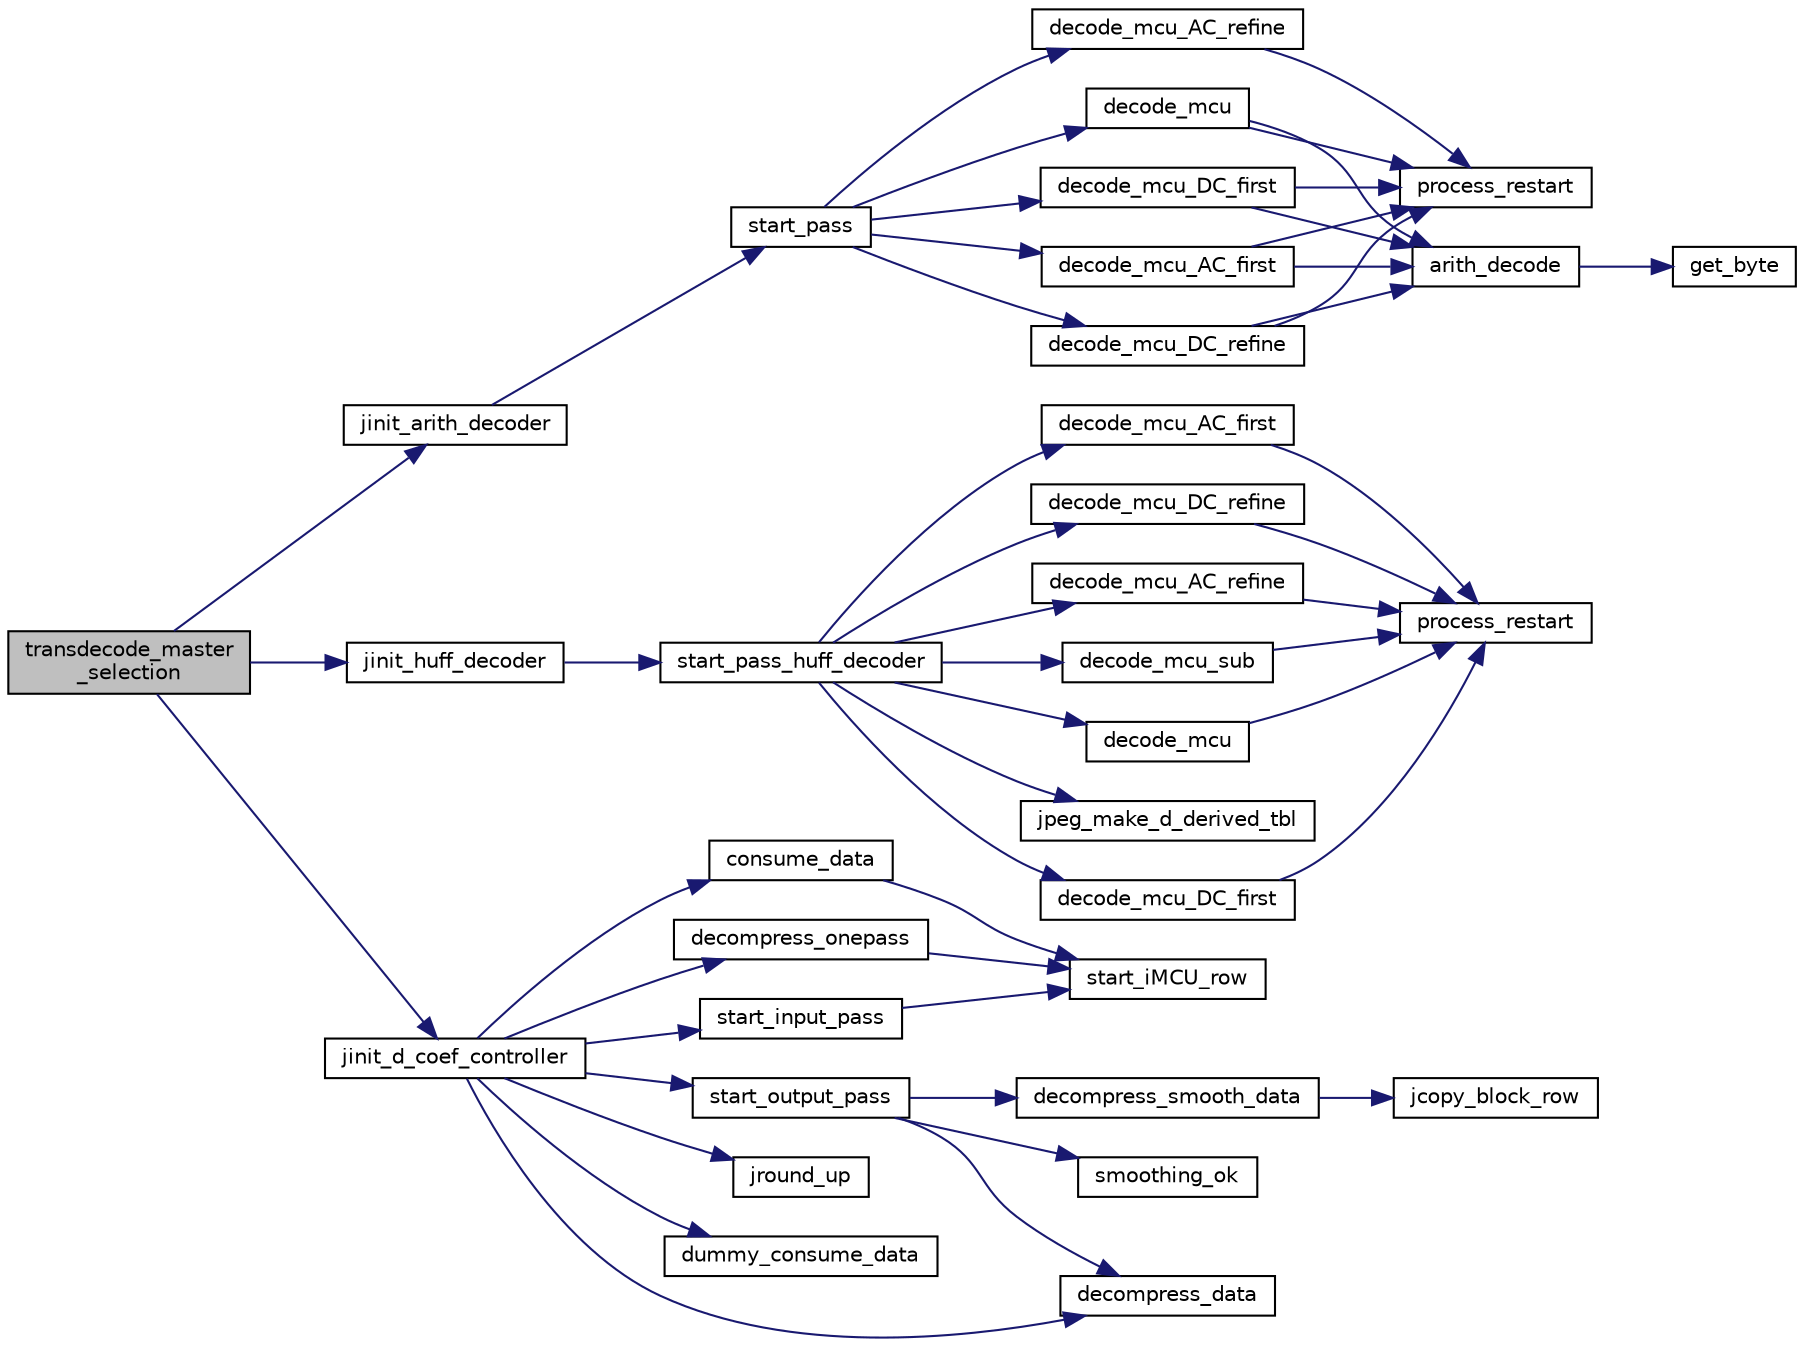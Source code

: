 digraph "transdecode_master_selection"
{
 // LATEX_PDF_SIZE
  bgcolor="transparent";
  edge [fontname="Helvetica",fontsize="10",labelfontname="Helvetica",labelfontsize="10"];
  node [fontname="Helvetica",fontsize="10",shape=record];
  rankdir="LR";
  Node2 [label="transdecode_master\l_selection",height=0.2,width=0.4,color="black", fillcolor="grey75", style="filled", fontcolor="black",tooltip=" "];
  Node2 -> Node3 [color="midnightblue",fontsize="10",style="solid"];
  Node3 [label="jinit_arith_decoder",height=0.2,width=0.4,color="black",URL="$jdarith_8c.html#aeae354035c6527ab02e2205b4259f4b0",tooltip=" "];
  Node3 -> Node4 [color="midnightblue",fontsize="10",style="solid"];
  Node4 [label="start_pass",height=0.2,width=0.4,color="black",URL="$jdarith_8c.html#a1964f006adb8fb80f57e455f6452aec1",tooltip=" "];
  Node4 -> Node5 [color="midnightblue",fontsize="10",style="solid"];
  Node5 [label="decode_mcu_DC_first",height=0.2,width=0.4,color="black",URL="$jdarith_8c.html#adf4576c6a11f20f0e6c35f75360b7bd8",tooltip=" "];
  Node5 -> Node6 [color="midnightblue",fontsize="10",style="solid"];
  Node6 [label="process_restart",height=0.2,width=0.4,color="black",URL="$jdarith_8c.html#a9f594784e210606fb76f5da9952b0be4",tooltip=" "];
  Node5 -> Node7 [color="midnightblue",fontsize="10",style="solid"];
  Node7 [label="arith_decode",height=0.2,width=0.4,color="black",URL="$jdarith_8c.html#a07d3cc6d07adca6c6cc8acb3edf4b9fa",tooltip=" "];
  Node7 -> Node8 [color="midnightblue",fontsize="10",style="solid"];
  Node8 [label="get_byte",height=0.2,width=0.4,color="black",URL="$jdarith_8c.html#a56d3dbdc8840df8fddfa16ebfc47e070",tooltip=" "];
  Node4 -> Node9 [color="midnightblue",fontsize="10",style="solid"];
  Node9 [label="decode_mcu_AC_first",height=0.2,width=0.4,color="black",URL="$jdarith_8c.html#ad4da1be30d70095d4620fe1d03776c66",tooltip=" "];
  Node9 -> Node6 [color="midnightblue",fontsize="10",style="solid"];
  Node9 -> Node7 [color="midnightblue",fontsize="10",style="solid"];
  Node4 -> Node10 [color="midnightblue",fontsize="10",style="solid"];
  Node10 [label="decode_mcu_DC_refine",height=0.2,width=0.4,color="black",URL="$jdarith_8c.html#a30a4512e18dab38c9a67c4e11a0cd0e2",tooltip=" "];
  Node10 -> Node6 [color="midnightblue",fontsize="10",style="solid"];
  Node10 -> Node7 [color="midnightblue",fontsize="10",style="solid"];
  Node4 -> Node11 [color="midnightblue",fontsize="10",style="solid"];
  Node11 [label="decode_mcu_AC_refine",height=0.2,width=0.4,color="black",URL="$jdarith_8c.html#a59cafa3b859cdbd92dab64ccc402645f",tooltip=" "];
  Node11 -> Node6 [color="midnightblue",fontsize="10",style="solid"];
  Node4 -> Node12 [color="midnightblue",fontsize="10",style="solid"];
  Node12 [label="decode_mcu",height=0.2,width=0.4,color="black",URL="$jdarith_8c.html#a35432ad418198722f261a1f66b745595",tooltip=" "];
  Node12 -> Node6 [color="midnightblue",fontsize="10",style="solid"];
  Node12 -> Node7 [color="midnightblue",fontsize="10",style="solid"];
  Node2 -> Node13 [color="midnightblue",fontsize="10",style="solid"];
  Node13 [label="jinit_huff_decoder",height=0.2,width=0.4,color="black",URL="$jdhuff_8c.html#a499c7dbe17fbded1a5249083607a97d5",tooltip=" "];
  Node13 -> Node14 [color="midnightblue",fontsize="10",style="solid"];
  Node14 [label="start_pass_huff_decoder",height=0.2,width=0.4,color="black",URL="$jdhuff_8c.html#ac8c2367c6fcbc37bf85ae308b9205957",tooltip=" "];
  Node14 -> Node15 [color="midnightblue",fontsize="10",style="solid"];
  Node15 [label="decode_mcu_DC_first",height=0.2,width=0.4,color="black",URL="$jdhuff_8c.html#adf4576c6a11f20f0e6c35f75360b7bd8",tooltip=" "];
  Node15 -> Node16 [color="midnightblue",fontsize="10",style="solid"];
  Node16 [label="process_restart",height=0.2,width=0.4,color="black",URL="$jdhuff_8c.html#a9f594784e210606fb76f5da9952b0be4",tooltip=" "];
  Node14 -> Node17 [color="midnightblue",fontsize="10",style="solid"];
  Node17 [label="decode_mcu_AC_first",height=0.2,width=0.4,color="black",URL="$jdhuff_8c.html#ad4da1be30d70095d4620fe1d03776c66",tooltip=" "];
  Node17 -> Node16 [color="midnightblue",fontsize="10",style="solid"];
  Node14 -> Node18 [color="midnightblue",fontsize="10",style="solid"];
  Node18 [label="decode_mcu_DC_refine",height=0.2,width=0.4,color="black",URL="$jdhuff_8c.html#a30a4512e18dab38c9a67c4e11a0cd0e2",tooltip=" "];
  Node18 -> Node16 [color="midnightblue",fontsize="10",style="solid"];
  Node14 -> Node19 [color="midnightblue",fontsize="10",style="solid"];
  Node19 [label="decode_mcu_AC_refine",height=0.2,width=0.4,color="black",URL="$jdhuff_8c.html#a59cafa3b859cdbd92dab64ccc402645f",tooltip=" "];
  Node19 -> Node16 [color="midnightblue",fontsize="10",style="solid"];
  Node14 -> Node20 [color="midnightblue",fontsize="10",style="solid"];
  Node20 [label="jpeg_make_d_derived_tbl",height=0.2,width=0.4,color="black",URL="$jdhuff_8c.html#acf14a3a5408a3bc212c5f14cee4f3efb",tooltip=" "];
  Node14 -> Node21 [color="midnightblue",fontsize="10",style="solid"];
  Node21 [label="decode_mcu_sub",height=0.2,width=0.4,color="black",URL="$jdhuff_8c.html#a75bcad57b022eb0e07d9f14f9fb0a265",tooltip=" "];
  Node21 -> Node16 [color="midnightblue",fontsize="10",style="solid"];
  Node14 -> Node22 [color="midnightblue",fontsize="10",style="solid"];
  Node22 [label="decode_mcu",height=0.2,width=0.4,color="black",URL="$jdhuff_8c.html#a35432ad418198722f261a1f66b745595",tooltip=" "];
  Node22 -> Node16 [color="midnightblue",fontsize="10",style="solid"];
  Node2 -> Node23 [color="midnightblue",fontsize="10",style="solid"];
  Node23 [label="jinit_d_coef_controller",height=0.2,width=0.4,color="black",URL="$jdcoefct_8c.html#a5c02753173d32b8acd4041b1cdf9e0d2",tooltip=" "];
  Node23 -> Node24 [color="midnightblue",fontsize="10",style="solid"];
  Node24 [label="start_input_pass",height=0.2,width=0.4,color="black",URL="$jdcoefct_8c.html#abc0a94e24edf93bc7f914cf4a698a870",tooltip=" "];
  Node24 -> Node25 [color="midnightblue",fontsize="10",style="solid"];
  Node25 [label="start_iMCU_row",height=0.2,width=0.4,color="black",URL="$jctrans_8c.html#a36af8147c149ad95035fc08ff3012ef5",tooltip=" "];
  Node23 -> Node26 [color="midnightblue",fontsize="10",style="solid"];
  Node26 [label="start_output_pass",height=0.2,width=0.4,color="black",URL="$jdcoefct_8c.html#adf23b9a09770b5e038955fa770f95060",tooltip=" "];
  Node26 -> Node27 [color="midnightblue",fontsize="10",style="solid"];
  Node27 [label="smoothing_ok",height=0.2,width=0.4,color="black",URL="$jdcoefct_8c.html#aa5031be4b254dc2a2b20d38c259d5919",tooltip=" "];
  Node26 -> Node28 [color="midnightblue",fontsize="10",style="solid"];
  Node28 [label="decompress_smooth_data",height=0.2,width=0.4,color="black",URL="$jdcoefct_8c.html#af86ac2b972c76d8b0421acf9565750ba",tooltip=" "];
  Node28 -> Node29 [color="midnightblue",fontsize="10",style="solid"];
  Node29 [label="jcopy_block_row",height=0.2,width=0.4,color="black",URL="$jutils_8c.html#a6aad126647ba708534f3be1676d29efb",tooltip=" "];
  Node26 -> Node30 [color="midnightblue",fontsize="10",style="solid"];
  Node30 [label="decompress_data",height=0.2,width=0.4,color="black",URL="$jdcoefct_8c.html#aeb3959a425ae15d61d141f82da1087aa",tooltip=" "];
  Node23 -> Node31 [color="midnightblue",fontsize="10",style="solid"];
  Node31 [label="jround_up",height=0.2,width=0.4,color="black",URL="$jutils_8c.html#a9f91b295901b3868694a217759d073c4",tooltip=" "];
  Node23 -> Node32 [color="midnightblue",fontsize="10",style="solid"];
  Node32 [label="consume_data",height=0.2,width=0.4,color="black",URL="$jdcoefct_8c.html#a474c99ffcdc94688233e34f65e95c50d",tooltip=" "];
  Node32 -> Node25 [color="midnightblue",fontsize="10",style="solid"];
  Node23 -> Node30 [color="midnightblue",fontsize="10",style="solid"];
  Node23 -> Node33 [color="midnightblue",fontsize="10",style="solid"];
  Node33 [label="dummy_consume_data",height=0.2,width=0.4,color="black",URL="$jdcoefct_8c.html#a4f0cd05b382e196c8bd2909b684eb7fb",tooltip=" "];
  Node23 -> Node34 [color="midnightblue",fontsize="10",style="solid"];
  Node34 [label="decompress_onepass",height=0.2,width=0.4,color="black",URL="$jdcoefct_8c.html#abf6f5294d45929fffec5664add509253",tooltip=" "];
  Node34 -> Node25 [color="midnightblue",fontsize="10",style="solid"];
}
